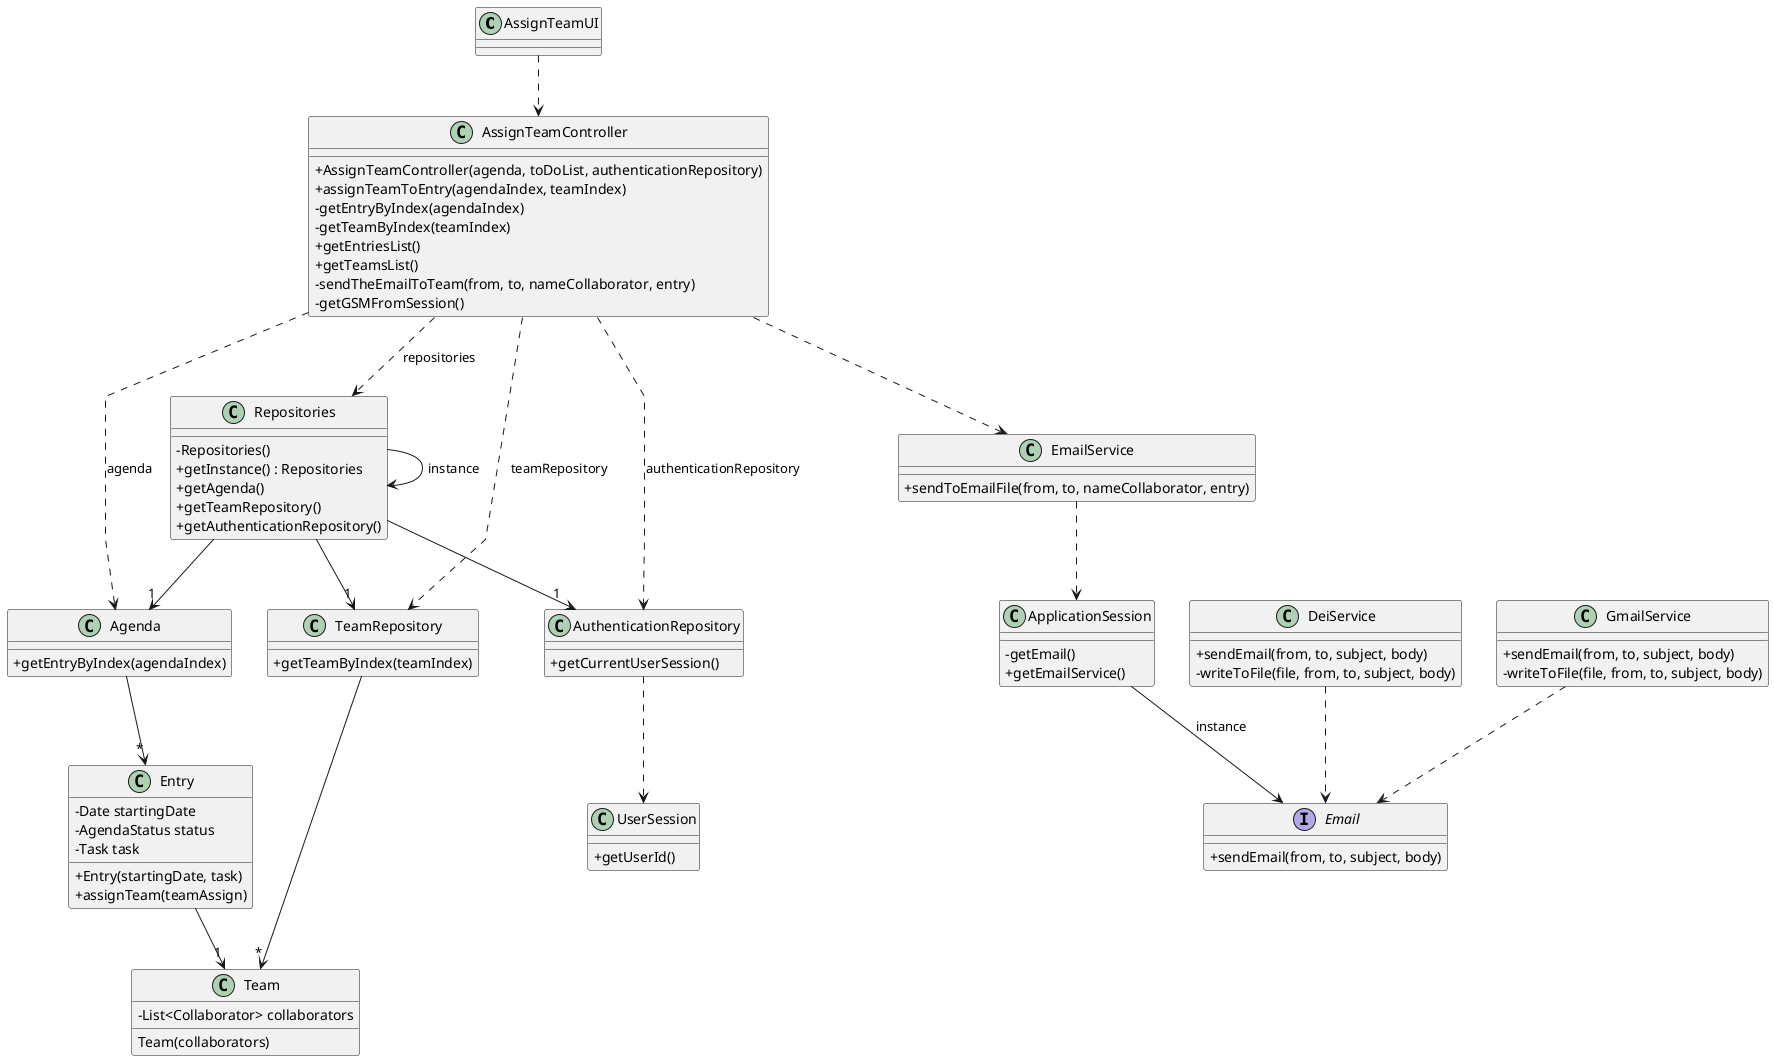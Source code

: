 @startuml
'skinparam monochrome true
skinparam packageStyle rectangle
skinparam shadowing false
skinparam linetype polyline
'skinparam linetype orto

skinparam classAttributeIconSize 0

'left to right direction

class AssignTeamUI {
}

class AssignTeamController {
    +AssignTeamController(agenda, toDoList, authenticationRepository)
    +assignTeamToEntry(agendaIndex, teamIndex)
    -getEntryByIndex(agendaIndex)
    -getTeamByIndex(teamIndex)
    +getEntriesList()
    +getTeamsList()
    -sendTheEmailToTeam(from, to, nameCollaborator, entry)
    -getGSMFromSession()
}

class Agenda {
    +getEntryByIndex(agendaIndex)
}

class Entry {
    -Date startingDate
    -AgendaStatus status
    -Task task
    +Entry(startingDate, task)
    +assignTeam(teamAssign)
}

class TeamRepository {
    +getTeamByIndex(teamIndex)
}

class Team {
    -List<Collaborator> collaborators
    Team(collaborators)
}

class Repositories {
    - Repositories()
    + getInstance() : Repositories
    + getAgenda()
    + getTeamRepository()
    + getAuthenticationRepository()
}

class AuthenticationRepository {
    +getCurrentUserSession()
}

class UserSession {
    +getUserId()
}

class EmailService {
    +sendToEmailFile(from, to, nameCollaborator, entry)
}

class ApplicationSession {
    -getEmail()
    +getEmailService()
}

interface Email {
    +sendEmail(from, to, subject, body)
}

class DeiService {
    +sendEmail(from, to, subject, body)
    -writeToFile(file, from, to, subject, body)
}

class GmailService {
    +sendEmail(from, to, subject, body)
    -writeToFile(file, from, to, subject, body)
}


AssignTeamUI ..> AssignTeamController
AssignTeamController ..> Repositories: repositories
AssignTeamController ..> Agenda: agenda
AssignTeamController ..> TeamRepository: teamRepository
AssignTeamController ..> AuthenticationRepository: authenticationRepository
AuthenticationRepository ..> UserSession
Repositories --> Repositories: instance
Repositories --> "1" Agenda
Repositories --> "1" TeamRepository
Repositories --> "1" AuthenticationRepository
Agenda --> "*" Entry
TeamRepository --> "*" Team
Entry --> "1" Team
AssignTeamController ..> EmailService
EmailService ..> ApplicationSession
ApplicationSession --> Email: instance
DeiService ..> Email
GmailService ..> Email

@enduml